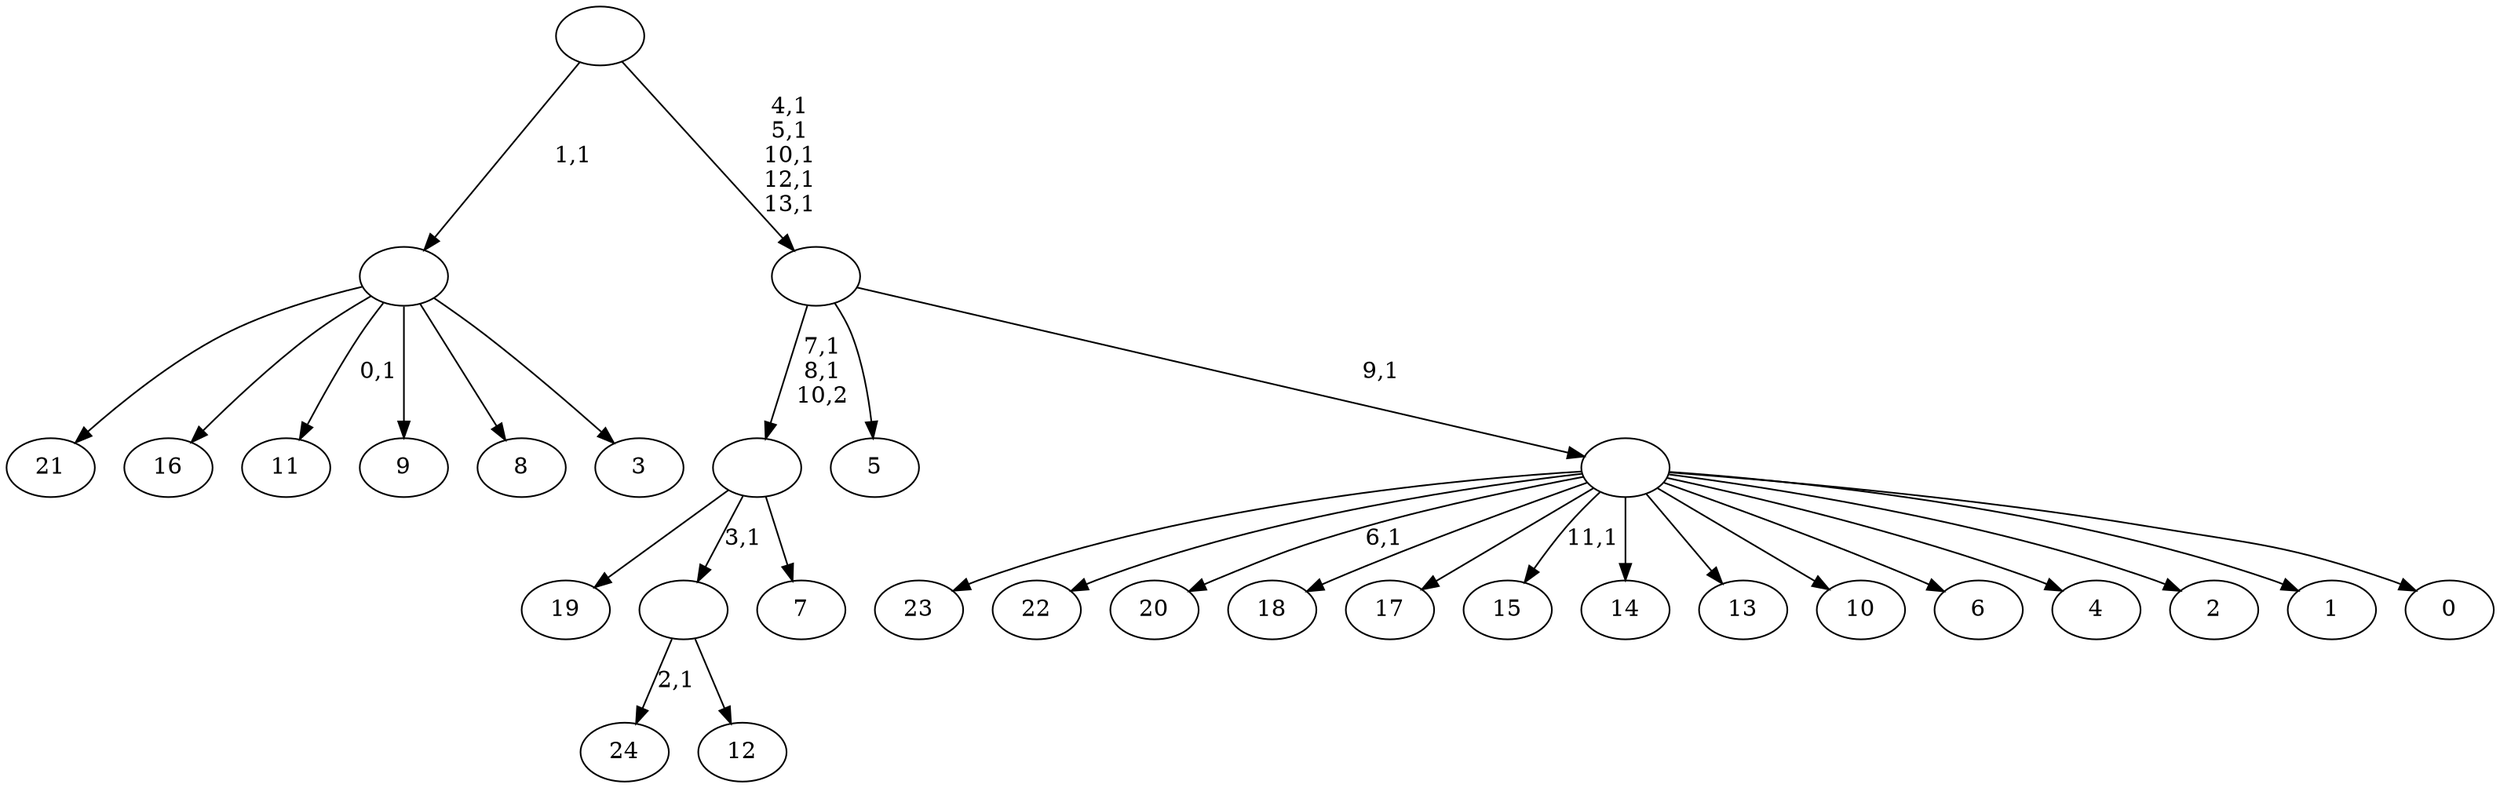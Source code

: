 digraph T {
	39 [label="24"]
	37 [label="23"]
	36 [label="22"]
	35 [label="21"]
	34 [label="20"]
	32 [label="19"]
	31 [label="18"]
	30 [label="17"]
	29 [label="16"]
	28 [label="15"]
	26 [label="14"]
	25 [label="13"]
	24 [label="12"]
	23 [label=""]
	22 [label="11"]
	20 [label="10"]
	19 [label="9"]
	18 [label="8"]
	17 [label="7"]
	16 [label=""]
	14 [label="6"]
	13 [label="5"]
	12 [label="4"]
	11 [label="3"]
	10 [label=""]
	9 [label="2"]
	8 [label="1"]
	7 [label="0"]
	6 [label=""]
	5 [label=""]
	0 [label=""]
	23 -> 39 [label="2,1"]
	23 -> 24 [label=""]
	16 -> 32 [label=""]
	16 -> 23 [label="3,1"]
	16 -> 17 [label=""]
	10 -> 22 [label="0,1"]
	10 -> 35 [label=""]
	10 -> 29 [label=""]
	10 -> 19 [label=""]
	10 -> 18 [label=""]
	10 -> 11 [label=""]
	6 -> 28 [label="11,1"]
	6 -> 34 [label="6,1"]
	6 -> 37 [label=""]
	6 -> 36 [label=""]
	6 -> 31 [label=""]
	6 -> 30 [label=""]
	6 -> 26 [label=""]
	6 -> 25 [label=""]
	6 -> 20 [label=""]
	6 -> 14 [label=""]
	6 -> 12 [label=""]
	6 -> 9 [label=""]
	6 -> 8 [label=""]
	6 -> 7 [label=""]
	5 -> 16 [label="7,1\n8,1\n10,2"]
	5 -> 13 [label=""]
	5 -> 6 [label="9,1"]
	0 -> 5 [label="4,1\n5,1\n10,1\n12,1\n13,1"]
	0 -> 10 [label="1,1"]
}
